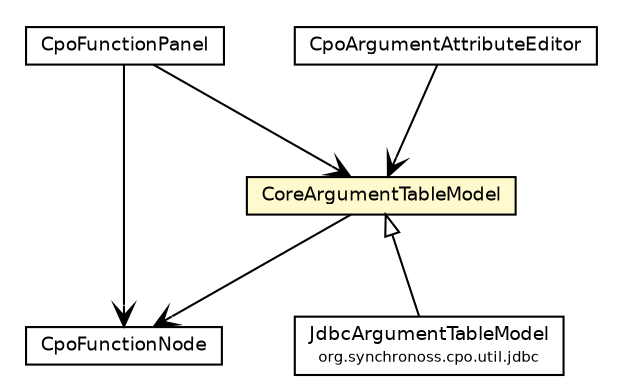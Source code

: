 #!/usr/local/bin/dot
#
# Class diagram 
# Generated by UMLGraph version 5.1 (http://www.umlgraph.org/)
#

digraph G {
	edge [fontname="Helvetica",fontsize=10,labelfontname="Helvetica",labelfontsize=10];
	node [fontname="Helvetica",fontsize=10,shape=plaintext];
	nodesep=0.25;
	ranksep=0.5;
	// org.synchronoss.cpo.util.CpoFunctionPanel
	c3263 [label=<<table title="org.synchronoss.cpo.util.CpoFunctionPanel" border="0" cellborder="1" cellspacing="0" cellpadding="2" port="p" href="./CpoFunctionPanel.html">
		<tr><td><table border="0" cellspacing="0" cellpadding="1">
<tr><td align="center" balign="center"> CpoFunctionPanel </td></tr>
		</table></td></tr>
		</table>>, fontname="Helvetica", fontcolor="black", fontsize=9.0];
	// org.synchronoss.cpo.util.CpoFunctionNode
	c3264 [label=<<table title="org.synchronoss.cpo.util.CpoFunctionNode" border="0" cellborder="1" cellspacing="0" cellpadding="2" port="p" href="./CpoFunctionNode.html">
		<tr><td><table border="0" cellspacing="0" cellpadding="1">
<tr><td align="center" balign="center"> CpoFunctionNode </td></tr>
		</table></td></tr>
		</table>>, fontname="Helvetica", fontcolor="black", fontsize=9.0];
	// org.synchronoss.cpo.util.CpoArgumentAttributeEditor
	c3276 [label=<<table title="org.synchronoss.cpo.util.CpoArgumentAttributeEditor" border="0" cellborder="1" cellspacing="0" cellpadding="2" port="p" href="./CpoArgumentAttributeEditor.html">
		<tr><td><table border="0" cellspacing="0" cellpadding="1">
<tr><td align="center" balign="center"> CpoArgumentAttributeEditor </td></tr>
		</table></td></tr>
		</table>>, fontname="Helvetica", fontcolor="black", fontsize=9.0];
	// org.synchronoss.cpo.util.CoreArgumentTableModel
	c3278 [label=<<table title="org.synchronoss.cpo.util.CoreArgumentTableModel" border="0" cellborder="1" cellspacing="0" cellpadding="2" port="p" bgcolor="lemonChiffon" href="./CoreArgumentTableModel.html">
		<tr><td><table border="0" cellspacing="0" cellpadding="1">
<tr><td align="center" balign="center"> CoreArgumentTableModel </td></tr>
		</table></td></tr>
		</table>>, fontname="Helvetica", fontcolor="black", fontsize=9.0];
	// org.synchronoss.cpo.util.jdbc.JdbcArgumentTableModel
	c3294 [label=<<table title="org.synchronoss.cpo.util.jdbc.JdbcArgumentTableModel" border="0" cellborder="1" cellspacing="0" cellpadding="2" port="p" href="./jdbc/JdbcArgumentTableModel.html">
		<tr><td><table border="0" cellspacing="0" cellpadding="1">
<tr><td align="center" balign="center"> JdbcArgumentTableModel </td></tr>
<tr><td align="center" balign="center"><font point-size="7.0"> org.synchronoss.cpo.util.jdbc </font></td></tr>
		</table></td></tr>
		</table>>, fontname="Helvetica", fontcolor="black", fontsize=9.0];
	//org.synchronoss.cpo.util.jdbc.JdbcArgumentTableModel extends org.synchronoss.cpo.util.CoreArgumentTableModel
	c3278:p -> c3294:p [dir=back,arrowtail=empty];
	// org.synchronoss.cpo.util.CpoFunctionPanel NAVASSOC org.synchronoss.cpo.util.CpoFunctionNode
	c3263:p -> c3264:p [taillabel="", label="", headlabel="", fontname="Helvetica", fontcolor="black", fontsize=10.0, color="black", arrowhead=open];
	// org.synchronoss.cpo.util.CpoFunctionPanel NAVASSOC org.synchronoss.cpo.util.CoreArgumentTableModel
	c3263:p -> c3278:p [taillabel="", label="", headlabel="", fontname="Helvetica", fontcolor="black", fontsize=10.0, color="black", arrowhead=open];
	// org.synchronoss.cpo.util.CpoArgumentAttributeEditor NAVASSOC org.synchronoss.cpo.util.CoreArgumentTableModel
	c3276:p -> c3278:p [taillabel="", label="", headlabel="", fontname="Helvetica", fontcolor="black", fontsize=10.0, color="black", arrowhead=open];
	// org.synchronoss.cpo.util.CoreArgumentTableModel NAVASSOC org.synchronoss.cpo.util.CpoFunctionNode
	c3278:p -> c3264:p [taillabel="", label="", headlabel="", fontname="Helvetica", fontcolor="black", fontsize=10.0, color="black", arrowhead=open];
}

